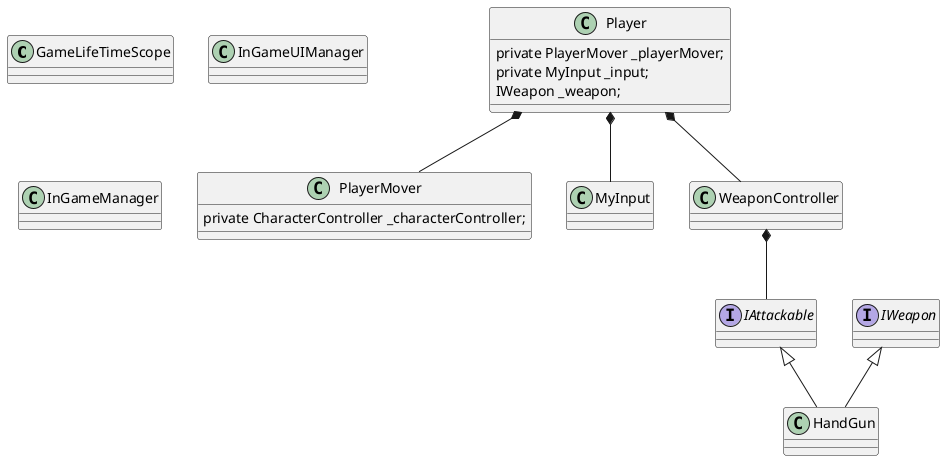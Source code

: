 ﻿@startuml

class GameLifeTimeScope{}

Player *-- PlayerMover
Player *-- MyInput
Player *-- WeaponController
class Player{
         private PlayerMover _playerMover;
         private MyInput _input;
         IWeapon _weapon;
}
class PlayerMover{
private CharacterController _characterController;
}
class MyInput{}
WeaponController *-- IAttackable
class WeaponController{

}

class HandGun extends IWeapon,IAttackable{}

interface IWeapon{}
interface IAttackable{}

class InGameUIManager{}
class InGameManager{}
@enduml